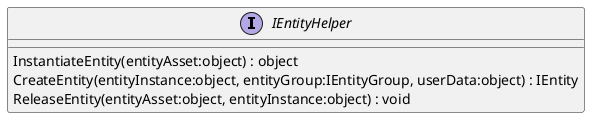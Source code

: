 @startuml
interface IEntityHelper {
    InstantiateEntity(entityAsset:object) : object
    CreateEntity(entityInstance:object, entityGroup:IEntityGroup, userData:object) : IEntity
    ReleaseEntity(entityAsset:object, entityInstance:object) : void
}
@enduml
